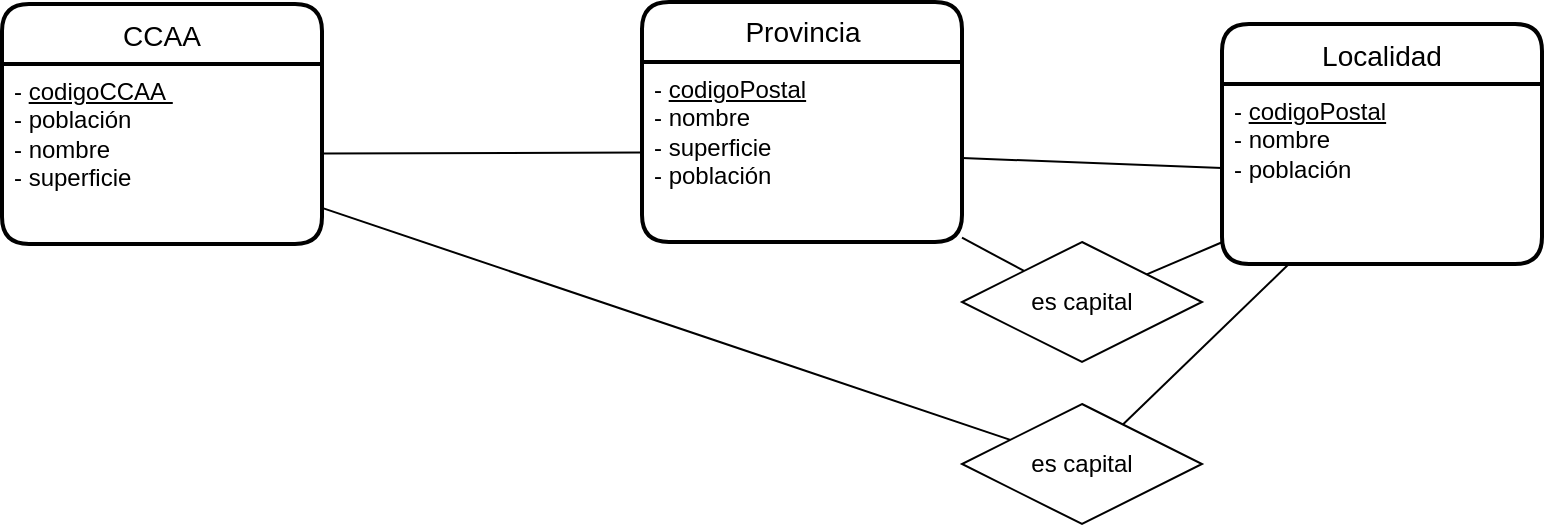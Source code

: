 <mxfile version="20.1.2" type="github">
  <diagram id="e14B0zVhnKclSYJwJWuQ" name="Pàgina-1">
    <mxGraphModel dx="1929" dy="586" grid="1" gridSize="10" guides="1" tooltips="1" connect="1" arrows="1" fold="1" page="1" pageScale="1" pageWidth="827" pageHeight="1169" math="0" shadow="0">
      <root>
        <mxCell id="0" />
        <mxCell id="1" parent="0" />
        <mxCell id="MY2yZ7T-iWRl8EQ1s907-56" value="Localidad" style="swimlane;childLayout=stackLayout;horizontal=1;startSize=30;horizontalStack=0;rounded=1;fontSize=14;fontStyle=0;strokeWidth=2;resizeParent=0;resizeLast=1;shadow=0;dashed=0;align=center;" vertex="1" parent="1">
          <mxGeometry x="-120" y="330" width="160" height="120" as="geometry" />
        </mxCell>
        <mxCell id="MY2yZ7T-iWRl8EQ1s907-57" value="- &lt;u&gt;codigoPostal&lt;/u&gt;&lt;br&gt;- nombre&lt;br&gt;- población" style="align=left;strokeColor=none;fillColor=none;spacingLeft=4;fontSize=12;verticalAlign=top;resizable=0;rotatable=0;part=1;html=1;" vertex="1" parent="MY2yZ7T-iWRl8EQ1s907-56">
          <mxGeometry y="30" width="160" height="90" as="geometry" />
        </mxCell>
        <mxCell id="MY2yZ7T-iWRl8EQ1s907-62" value="Provincia" style="swimlane;childLayout=stackLayout;horizontal=1;startSize=30;horizontalStack=0;rounded=1;fontSize=14;fontStyle=0;strokeWidth=2;resizeParent=0;resizeLast=1;shadow=0;dashed=0;align=center;html=1;" vertex="1" parent="1">
          <mxGeometry x="-410" y="319" width="160" height="120" as="geometry" />
        </mxCell>
        <mxCell id="MY2yZ7T-iWRl8EQ1s907-63" value="- &lt;u&gt;codigoPostal&lt;/u&gt;&lt;br&gt;- nombre&lt;br&gt;- superficie&lt;br&gt;- población" style="align=left;strokeColor=none;fillColor=none;spacingLeft=4;fontSize=12;verticalAlign=top;resizable=0;rotatable=0;part=1;html=1;" vertex="1" parent="MY2yZ7T-iWRl8EQ1s907-62">
          <mxGeometry y="30" width="160" height="90" as="geometry" />
        </mxCell>
        <mxCell id="MY2yZ7T-iWRl8EQ1s907-60" value="CCAA" style="swimlane;childLayout=stackLayout;horizontal=1;startSize=30;horizontalStack=0;rounded=1;fontSize=14;fontStyle=0;strokeWidth=2;resizeParent=0;resizeLast=1;shadow=0;dashed=0;align=center;" vertex="1" parent="1">
          <mxGeometry x="-730" y="320" width="160" height="120" as="geometry" />
        </mxCell>
        <mxCell id="MY2yZ7T-iWRl8EQ1s907-61" value="- &lt;u&gt;codigoCCAA&amp;nbsp;&lt;/u&gt;&lt;br&gt;- población&lt;br&gt;- nombre&lt;br&gt;- superficie" style="align=left;strokeColor=none;fillColor=none;spacingLeft=4;fontSize=12;verticalAlign=top;resizable=0;rotatable=0;part=1;fontStyle=0;html=1;" vertex="1" parent="MY2yZ7T-iWRl8EQ1s907-60">
          <mxGeometry y="30" width="160" height="90" as="geometry" />
        </mxCell>
        <mxCell id="MY2yZ7T-iWRl8EQ1s907-69" value="" style="endArrow=none;html=1;rounded=0;" edge="1" parent="1" source="MY2yZ7T-iWRl8EQ1s907-61" target="MY2yZ7T-iWRl8EQ1s907-63">
          <mxGeometry relative="1" as="geometry">
            <mxPoint y="310" as="sourcePoint" />
            <mxPoint x="-506.105" y="211.948" as="targetPoint" />
          </mxGeometry>
        </mxCell>
        <mxCell id="MY2yZ7T-iWRl8EQ1s907-74" value="" style="endArrow=none;html=1;rounded=0;" edge="1" parent="1" source="MY2yZ7T-iWRl8EQ1s907-57" target="MY2yZ7T-iWRl8EQ1s907-63">
          <mxGeometry relative="1" as="geometry">
            <mxPoint x="-112.287" y="211.143" as="sourcePoint" />
            <mxPoint x="-140" y="399.545" as="targetPoint" />
          </mxGeometry>
        </mxCell>
        <mxCell id="MY2yZ7T-iWRl8EQ1s907-76" value="es capital" style="shape=rhombus;perimeter=rhombusPerimeter;whiteSpace=wrap;html=1;align=center;" vertex="1" parent="1">
          <mxGeometry x="-250" y="520" width="120" height="60" as="geometry" />
        </mxCell>
        <mxCell id="MY2yZ7T-iWRl8EQ1s907-77" value="es capital" style="shape=rhombus;perimeter=rhombusPerimeter;whiteSpace=wrap;html=1;align=center;" vertex="1" parent="1">
          <mxGeometry x="-250" y="439" width="120" height="60" as="geometry" />
        </mxCell>
        <mxCell id="MY2yZ7T-iWRl8EQ1s907-78" value="" style="endArrow=none;html=1;rounded=0;" edge="1" parent="1" source="MY2yZ7T-iWRl8EQ1s907-61" target="MY2yZ7T-iWRl8EQ1s907-76">
          <mxGeometry relative="1" as="geometry">
            <mxPoint x="-604.878" y="360.0" as="sourcePoint" />
            <mxPoint x="-496.842" y="221.579" as="targetPoint" />
          </mxGeometry>
        </mxCell>
        <mxCell id="MY2yZ7T-iWRl8EQ1s907-79" value="" style="endArrow=none;html=1;rounded=0;" edge="1" parent="1" source="MY2yZ7T-iWRl8EQ1s907-63" target="MY2yZ7T-iWRl8EQ1s907-77">
          <mxGeometry relative="1" as="geometry">
            <mxPoint x="-560" y="369.286" as="sourcePoint" />
            <mxPoint x="-391.698" y="294.151" as="targetPoint" />
          </mxGeometry>
        </mxCell>
        <mxCell id="MY2yZ7T-iWRl8EQ1s907-80" value="" style="endArrow=none;html=1;rounded=0;" edge="1" parent="1" source="MY2yZ7T-iWRl8EQ1s907-77" target="MY2yZ7T-iWRl8EQ1s907-57">
          <mxGeometry relative="1" as="geometry">
            <mxPoint x="-40" y="366.538" as="sourcePoint" />
            <mxPoint x="-189.412" y="294.706" as="targetPoint" />
          </mxGeometry>
        </mxCell>
        <mxCell id="MY2yZ7T-iWRl8EQ1s907-81" value="" style="endArrow=none;html=1;rounded=0;" edge="1" parent="1" source="MY2yZ7T-iWRl8EQ1s907-76" target="MY2yZ7T-iWRl8EQ1s907-57">
          <mxGeometry relative="1" as="geometry">
            <mxPoint x="-226.364" y="253.182" as="sourcePoint" />
            <mxPoint x="-279.322" y="30" as="targetPoint" />
          </mxGeometry>
        </mxCell>
      </root>
    </mxGraphModel>
  </diagram>
</mxfile>
